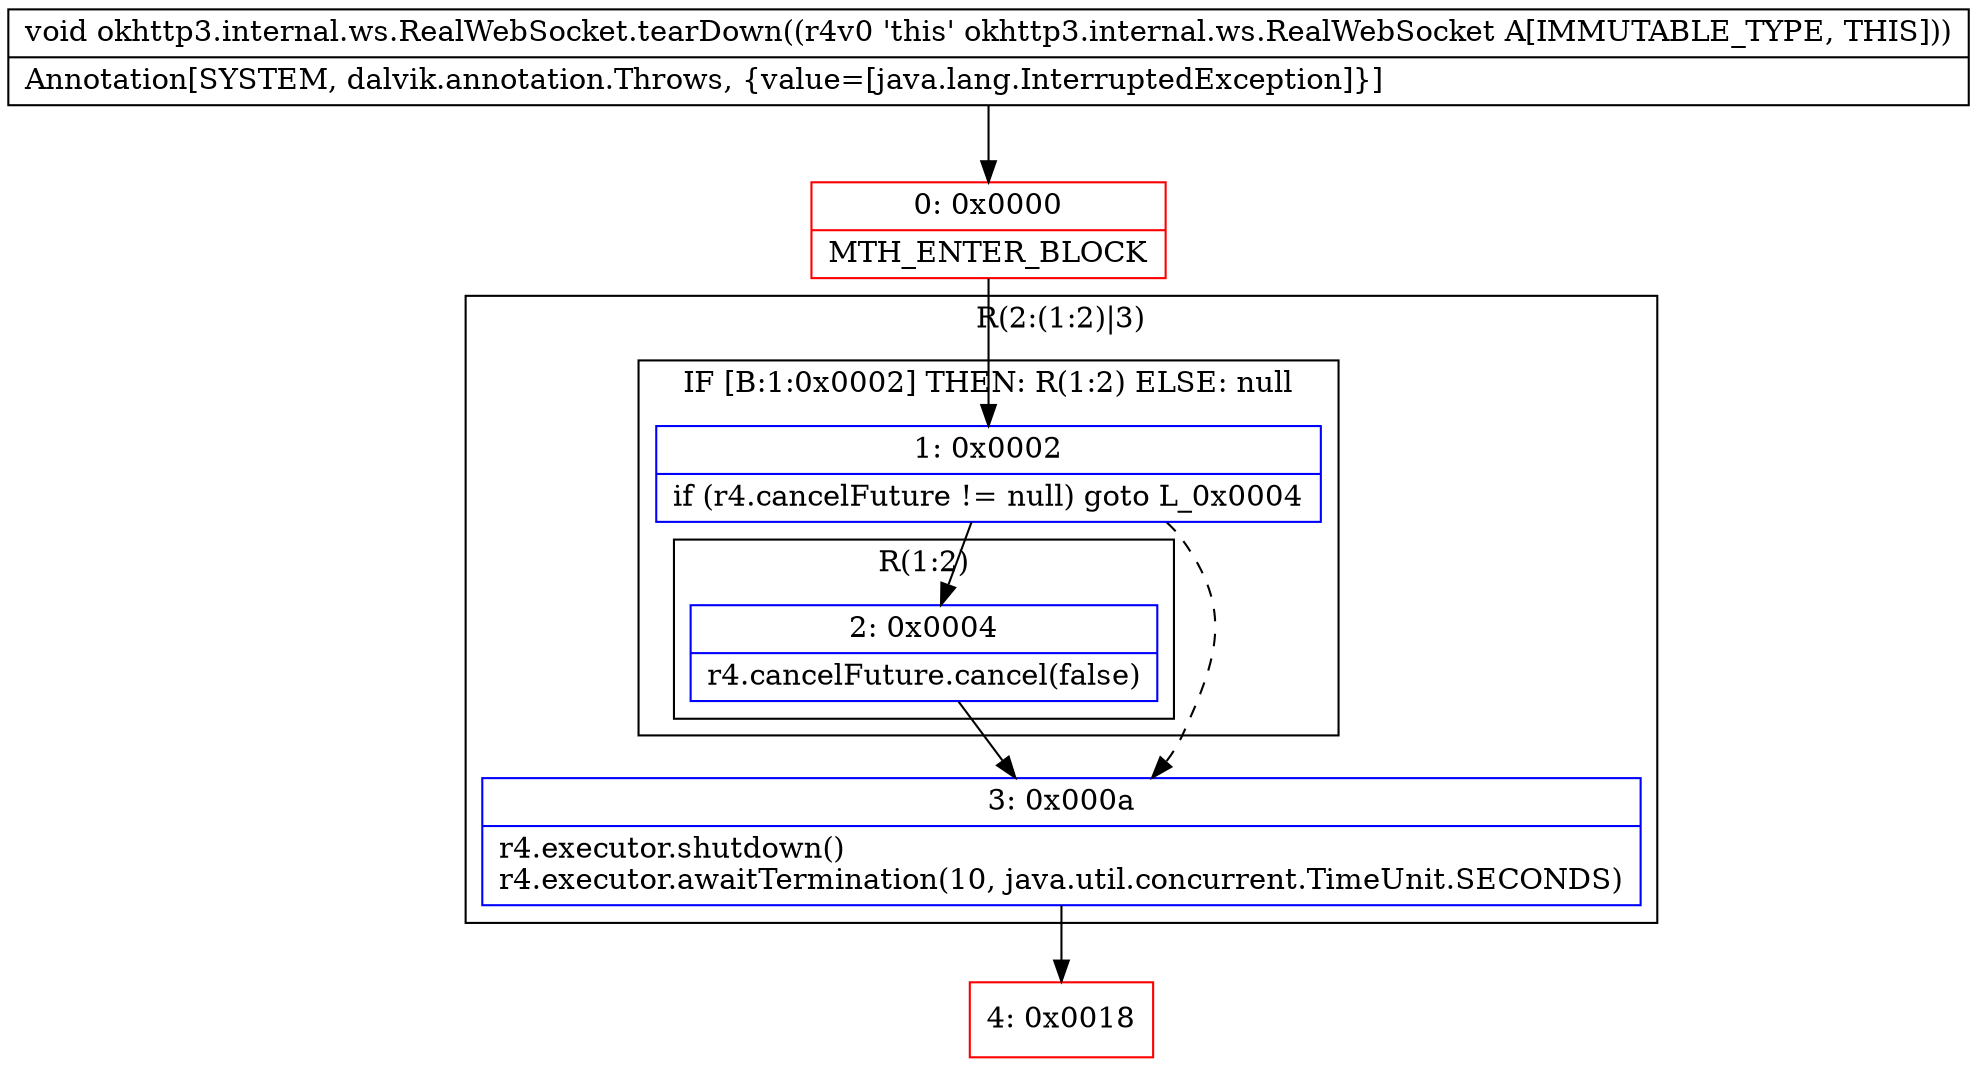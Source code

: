 digraph "CFG forokhttp3.internal.ws.RealWebSocket.tearDown()V" {
subgraph cluster_Region_762946267 {
label = "R(2:(1:2)|3)";
node [shape=record,color=blue];
subgraph cluster_IfRegion_1916574183 {
label = "IF [B:1:0x0002] THEN: R(1:2) ELSE: null";
node [shape=record,color=blue];
Node_1 [shape=record,label="{1\:\ 0x0002|if (r4.cancelFuture != null) goto L_0x0004\l}"];
subgraph cluster_Region_1125480282 {
label = "R(1:2)";
node [shape=record,color=blue];
Node_2 [shape=record,label="{2\:\ 0x0004|r4.cancelFuture.cancel(false)\l}"];
}
}
Node_3 [shape=record,label="{3\:\ 0x000a|r4.executor.shutdown()\lr4.executor.awaitTermination(10, java.util.concurrent.TimeUnit.SECONDS)\l}"];
}
Node_0 [shape=record,color=red,label="{0\:\ 0x0000|MTH_ENTER_BLOCK\l}"];
Node_4 [shape=record,color=red,label="{4\:\ 0x0018}"];
MethodNode[shape=record,label="{void okhttp3.internal.ws.RealWebSocket.tearDown((r4v0 'this' okhttp3.internal.ws.RealWebSocket A[IMMUTABLE_TYPE, THIS]))  | Annotation[SYSTEM, dalvik.annotation.Throws, \{value=[java.lang.InterruptedException]\}]\l}"];
MethodNode -> Node_0;
Node_1 -> Node_2;
Node_1 -> Node_3[style=dashed];
Node_2 -> Node_3;
Node_3 -> Node_4;
Node_0 -> Node_1;
}

